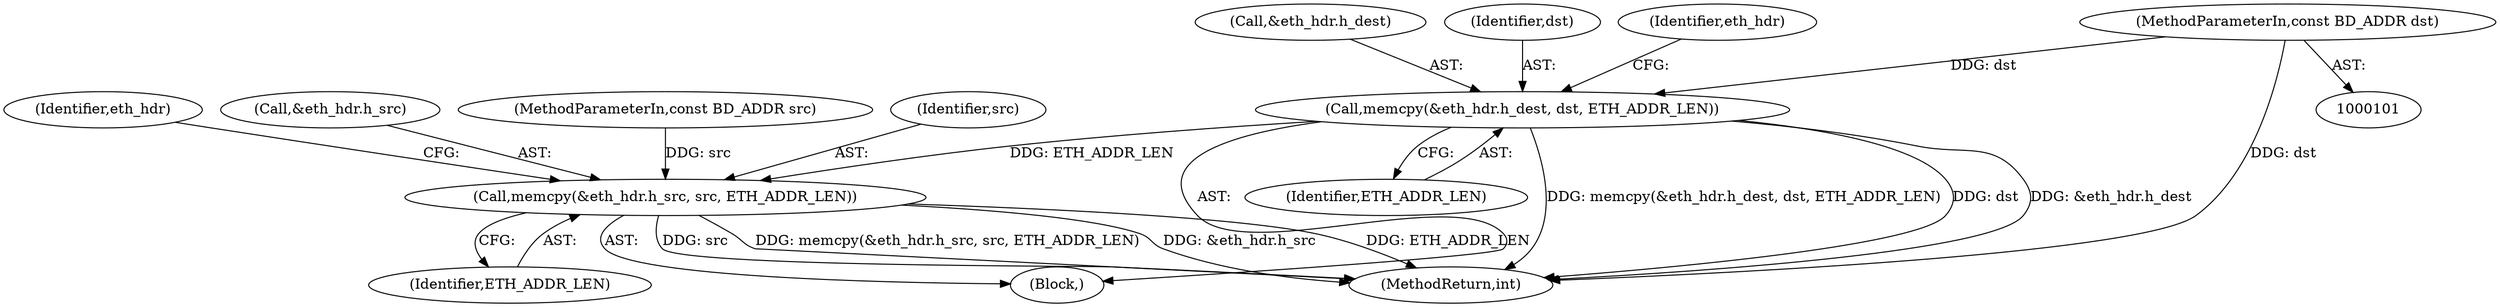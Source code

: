digraph "0_Android_472271b153c5dc53c28beac55480a8d8434b2d5c_23@API" {
"1000121" [label="(Call,memcpy(&eth_hdr.h_dest, dst, ETH_ADDR_LEN))"];
"1000104" [label="(MethodParameterIn,const BD_ADDR dst)"];
"1000128" [label="(Call,memcpy(&eth_hdr.h_src, src, ETH_ADDR_LEN))"];
"1000128" [label="(Call,memcpy(&eth_hdr.h_src, src, ETH_ADDR_LEN))"];
"1000134" [label="(Identifier,ETH_ADDR_LEN)"];
"1000104" [label="(MethodParameterIn,const BD_ADDR dst)"];
"1000137" [label="(Identifier,eth_hdr)"];
"1000184" [label="(MethodReturn,int)"];
"1000122" [label="(Call,&eth_hdr.h_dest)"];
"1000129" [label="(Call,&eth_hdr.h_src)"];
"1000103" [label="(MethodParameterIn,const BD_ADDR src)"];
"1000126" [label="(Identifier,dst)"];
"1000133" [label="(Identifier,src)"];
"1000121" [label="(Call,memcpy(&eth_hdr.h_dest, dst, ETH_ADDR_LEN))"];
"1000127" [label="(Identifier,ETH_ADDR_LEN)"];
"1000119" [label="(Block,)"];
"1000131" [label="(Identifier,eth_hdr)"];
"1000121" -> "1000119"  [label="AST: "];
"1000121" -> "1000127"  [label="CFG: "];
"1000122" -> "1000121"  [label="AST: "];
"1000126" -> "1000121"  [label="AST: "];
"1000127" -> "1000121"  [label="AST: "];
"1000131" -> "1000121"  [label="CFG: "];
"1000121" -> "1000184"  [label="DDG: memcpy(&eth_hdr.h_dest, dst, ETH_ADDR_LEN)"];
"1000121" -> "1000184"  [label="DDG: dst"];
"1000121" -> "1000184"  [label="DDG: &eth_hdr.h_dest"];
"1000104" -> "1000121"  [label="DDG: dst"];
"1000121" -> "1000128"  [label="DDG: ETH_ADDR_LEN"];
"1000104" -> "1000101"  [label="AST: "];
"1000104" -> "1000184"  [label="DDG: dst"];
"1000128" -> "1000119"  [label="AST: "];
"1000128" -> "1000134"  [label="CFG: "];
"1000129" -> "1000128"  [label="AST: "];
"1000133" -> "1000128"  [label="AST: "];
"1000134" -> "1000128"  [label="AST: "];
"1000137" -> "1000128"  [label="CFG: "];
"1000128" -> "1000184"  [label="DDG: memcpy(&eth_hdr.h_src, src, ETH_ADDR_LEN)"];
"1000128" -> "1000184"  [label="DDG: &eth_hdr.h_src"];
"1000128" -> "1000184"  [label="DDG: ETH_ADDR_LEN"];
"1000128" -> "1000184"  [label="DDG: src"];
"1000103" -> "1000128"  [label="DDG: src"];
}
